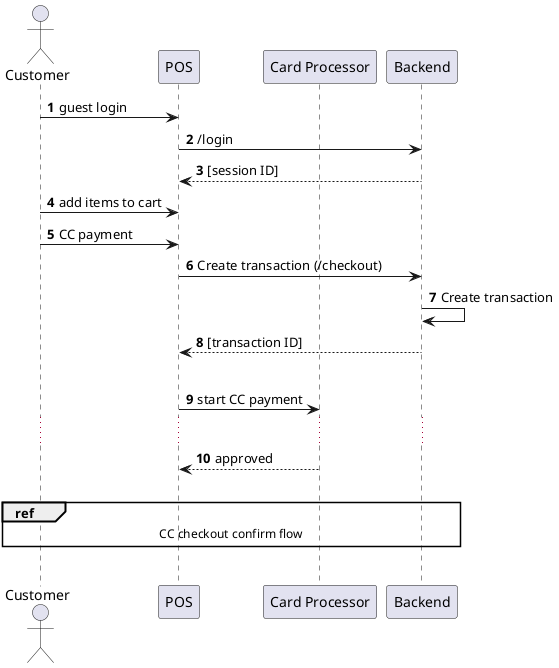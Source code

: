 @startuml

autonumber
actor Customer as CUS
participant POS
participant "Card Processor" as CP
participant Backend as BE

CUS -> POS : guest login
POS -> BE : /login
BE --> POS : [session ID]
CUS -> POS : add items to cart
CUS -> POS : CC payment
POS -> BE : Create transaction (/checkout)
BE -> BE : Create transaction
BE --> POS : [transaction ID]
|||
POS -> CP : start CC payment
...
return approved
|||
ref over CUS, BE: CC checkout confirm flow
|||
@enduml

